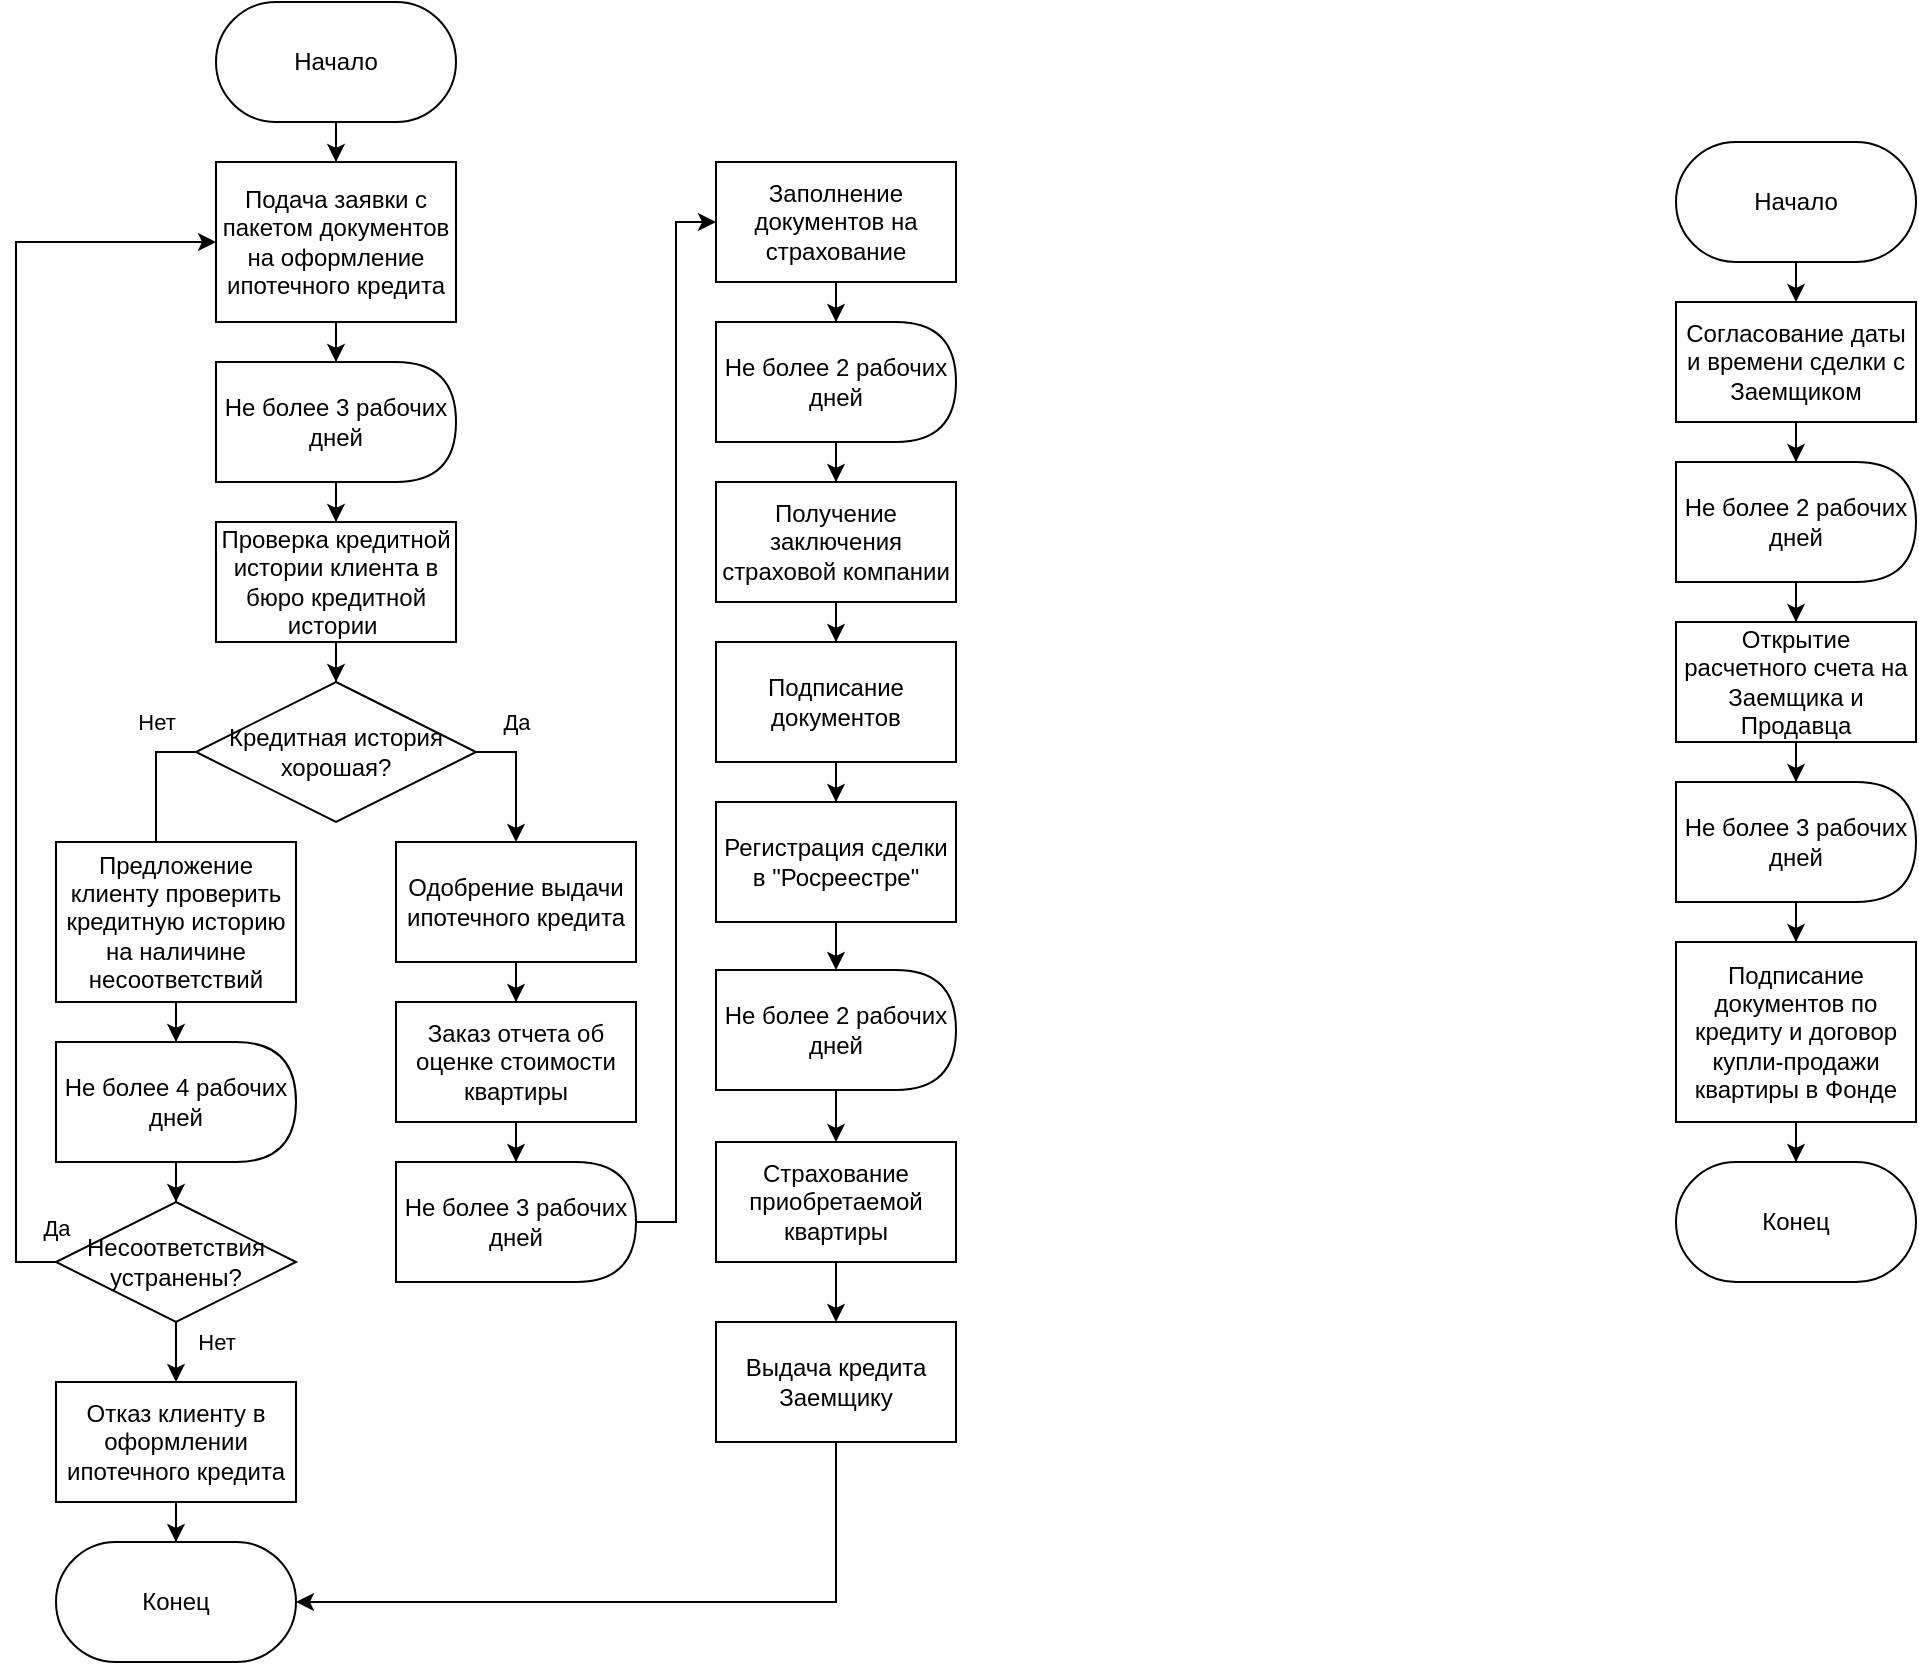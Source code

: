 <mxfile version="15.9.6" type="device"><diagram id="EHgCo5rWZq1Pnr8wmEDV" name="Страница 1"><mxGraphModel dx="1167" dy="1307" grid="1" gridSize="10" guides="1" tooltips="1" connect="1" arrows="1" fold="1" page="1" pageScale="1" pageWidth="827" pageHeight="1169" math="0" shadow="0"><root><mxCell id="0"/><mxCell id="1" parent="0"/><mxCell id="bA_4YuGR4IpTnptAVS1W-7" value="" style="edgeStyle=orthogonalEdgeStyle;rounded=0;orthogonalLoop=1;jettySize=auto;html=1;" edge="1" parent="1" source="bA_4YuGR4IpTnptAVS1W-5" target="bA_4YuGR4IpTnptAVS1W-6"><mxGeometry relative="1" as="geometry"/></mxCell><mxCell id="bA_4YuGR4IpTnptAVS1W-5" value="Начало" style="rounded=1;whiteSpace=wrap;html=1;arcSize=50;" vertex="1" parent="1"><mxGeometry x="140" y="40" width="120" height="60" as="geometry"/></mxCell><mxCell id="bA_4YuGR4IpTnptAVS1W-9" value="" style="edgeStyle=orthogonalEdgeStyle;rounded=0;orthogonalLoop=1;jettySize=auto;html=1;" edge="1" parent="1" source="bA_4YuGR4IpTnptAVS1W-6" target="bA_4YuGR4IpTnptAVS1W-8"><mxGeometry relative="1" as="geometry"/></mxCell><mxCell id="bA_4YuGR4IpTnptAVS1W-6" value="Подача заявки с пакетом документов на оформление ипотечного кредита" style="rounded=0;whiteSpace=wrap;html=1;" vertex="1" parent="1"><mxGeometry x="140" y="120" width="120" height="80" as="geometry"/></mxCell><mxCell id="bA_4YuGR4IpTnptAVS1W-13" value="" style="edgeStyle=orthogonalEdgeStyle;rounded=0;orthogonalLoop=1;jettySize=auto;html=1;" edge="1" parent="1" source="bA_4YuGR4IpTnptAVS1W-8" target="bA_4YuGR4IpTnptAVS1W-12"><mxGeometry relative="1" as="geometry"/></mxCell><mxCell id="bA_4YuGR4IpTnptAVS1W-8" value="Не более 3 рабочих дней" style="shape=delay;whiteSpace=wrap;html=1;" vertex="1" parent="1"><mxGeometry x="140" y="220" width="120" height="60" as="geometry"/></mxCell><mxCell id="bA_4YuGR4IpTnptAVS1W-18" value="Нет" style="edgeStyle=orthogonalEdgeStyle;rounded=0;orthogonalLoop=1;jettySize=auto;html=1;exitX=0;exitY=0.5;exitDx=0;exitDy=0;" edge="1" parent="1" source="bA_4YuGR4IpTnptAVS1W-11" target="bA_4YuGR4IpTnptAVS1W-15"><mxGeometry x="-0.579" y="-15" relative="1" as="geometry"><mxPoint x="15" y="-15" as="offset"/></mxGeometry></mxCell><mxCell id="bA_4YuGR4IpTnptAVS1W-27" value="Да" style="edgeStyle=orthogonalEdgeStyle;rounded=0;orthogonalLoop=1;jettySize=auto;html=1;exitX=1;exitY=0.5;exitDx=0;exitDy=0;entryX=0.5;entryY=0;entryDx=0;entryDy=0;" edge="1" parent="1" source="bA_4YuGR4IpTnptAVS1W-11" target="bA_4YuGR4IpTnptAVS1W-26"><mxGeometry x="-0.385" y="-15" relative="1" as="geometry"><mxPoint x="15" y="-15" as="offset"/></mxGeometry></mxCell><mxCell id="bA_4YuGR4IpTnptAVS1W-11" value="Кредитная история хорошая?" style="rhombus;whiteSpace=wrap;html=1;" vertex="1" parent="1"><mxGeometry x="130" y="380" width="140" height="70" as="geometry"/></mxCell><mxCell id="bA_4YuGR4IpTnptAVS1W-14" style="edgeStyle=orthogonalEdgeStyle;rounded=0;orthogonalLoop=1;jettySize=auto;html=1;exitX=0.5;exitY=1;exitDx=0;exitDy=0;" edge="1" parent="1" source="bA_4YuGR4IpTnptAVS1W-12" target="bA_4YuGR4IpTnptAVS1W-11"><mxGeometry relative="1" as="geometry"/></mxCell><mxCell id="bA_4YuGR4IpTnptAVS1W-12" value="Проверка кредитной истории клиента в бюро кредитной истории&amp;nbsp;" style="rounded=0;whiteSpace=wrap;html=1;" vertex="1" parent="1"><mxGeometry x="140" y="300" width="120" height="60" as="geometry"/></mxCell><mxCell id="bA_4YuGR4IpTnptAVS1W-19" style="edgeStyle=orthogonalEdgeStyle;rounded=0;orthogonalLoop=1;jettySize=auto;html=1;exitX=0.5;exitY=1;exitDx=0;exitDy=0;" edge="1" parent="1" source="bA_4YuGR4IpTnptAVS1W-15" target="bA_4YuGR4IpTnptAVS1W-17"><mxGeometry relative="1" as="geometry"/></mxCell><mxCell id="bA_4YuGR4IpTnptAVS1W-15" value="Предложение клиенту проверить кредитную историю на наличине несоответствий" style="rounded=0;whiteSpace=wrap;html=1;" vertex="1" parent="1"><mxGeometry x="60" y="460" width="120" height="80" as="geometry"/></mxCell><mxCell id="bA_4YuGR4IpTnptAVS1W-21" value="Да" style="edgeStyle=orthogonalEdgeStyle;rounded=0;orthogonalLoop=1;jettySize=auto;html=1;exitX=0;exitY=0.5;exitDx=0;exitDy=0;entryX=0;entryY=0.5;entryDx=0;entryDy=0;" edge="1" parent="1" source="bA_4YuGR4IpTnptAVS1W-16" target="bA_4YuGR4IpTnptAVS1W-6"><mxGeometry x="-0.882" y="-20" relative="1" as="geometry"><mxPoint as="offset"/></mxGeometry></mxCell><mxCell id="bA_4YuGR4IpTnptAVS1W-23" value="Нет" style="edgeStyle=orthogonalEdgeStyle;rounded=0;orthogonalLoop=1;jettySize=auto;html=1;exitX=0.5;exitY=1;exitDx=0;exitDy=0;" edge="1" parent="1" source="bA_4YuGR4IpTnptAVS1W-16" target="bA_4YuGR4IpTnptAVS1W-22"><mxGeometry x="0.2" y="20" relative="1" as="geometry"><mxPoint as="offset"/></mxGeometry></mxCell><mxCell id="bA_4YuGR4IpTnptAVS1W-16" value="Несоответствия устранены?" style="rhombus;whiteSpace=wrap;html=1;" vertex="1" parent="1"><mxGeometry x="60" y="640" width="120" height="60" as="geometry"/></mxCell><mxCell id="bA_4YuGR4IpTnptAVS1W-20" style="edgeStyle=orthogonalEdgeStyle;rounded=0;orthogonalLoop=1;jettySize=auto;html=1;exitX=0.5;exitY=1;exitDx=0;exitDy=0;" edge="1" parent="1" source="bA_4YuGR4IpTnptAVS1W-17" target="bA_4YuGR4IpTnptAVS1W-16"><mxGeometry relative="1" as="geometry"/></mxCell><mxCell id="bA_4YuGR4IpTnptAVS1W-17" value="Не более 4 рабочих&lt;br&gt;дней" style="shape=delay;whiteSpace=wrap;html=1;" vertex="1" parent="1"><mxGeometry x="60" y="560" width="120" height="60" as="geometry"/></mxCell><mxCell id="bA_4YuGR4IpTnptAVS1W-25" style="edgeStyle=orthogonalEdgeStyle;rounded=0;orthogonalLoop=1;jettySize=auto;html=1;exitX=0.5;exitY=1;exitDx=0;exitDy=0;" edge="1" parent="1" source="bA_4YuGR4IpTnptAVS1W-22" target="bA_4YuGR4IpTnptAVS1W-24"><mxGeometry relative="1" as="geometry"/></mxCell><mxCell id="bA_4YuGR4IpTnptAVS1W-22" value="Отказ клиенту в оформлении ипотечного кредита" style="rounded=0;whiteSpace=wrap;html=1;" vertex="1" parent="1"><mxGeometry x="60" y="730" width="120" height="60" as="geometry"/></mxCell><mxCell id="bA_4YuGR4IpTnptAVS1W-24" value="Конец" style="rounded=1;whiteSpace=wrap;html=1;arcSize=50;" vertex="1" parent="1"><mxGeometry x="60" y="810" width="120" height="60" as="geometry"/></mxCell><mxCell id="bA_4YuGR4IpTnptAVS1W-29" style="edgeStyle=orthogonalEdgeStyle;rounded=0;orthogonalLoop=1;jettySize=auto;html=1;exitX=0.5;exitY=1;exitDx=0;exitDy=0;" edge="1" parent="1" source="bA_4YuGR4IpTnptAVS1W-26" target="bA_4YuGR4IpTnptAVS1W-28"><mxGeometry relative="1" as="geometry"/></mxCell><mxCell id="bA_4YuGR4IpTnptAVS1W-26" value="Одобрение выдачи ипотечного кредита" style="rounded=0;whiteSpace=wrap;html=1;" vertex="1" parent="1"><mxGeometry x="230" y="460" width="120" height="60" as="geometry"/></mxCell><mxCell id="bA_4YuGR4IpTnptAVS1W-31" style="edgeStyle=orthogonalEdgeStyle;rounded=0;orthogonalLoop=1;jettySize=auto;html=1;exitX=0.5;exitY=1;exitDx=0;exitDy=0;" edge="1" parent="1" source="bA_4YuGR4IpTnptAVS1W-28" target="bA_4YuGR4IpTnptAVS1W-30"><mxGeometry relative="1" as="geometry"/></mxCell><mxCell id="bA_4YuGR4IpTnptAVS1W-28" value="Заказ отчета об оценке стоимости квартиры" style="rounded=0;whiteSpace=wrap;html=1;" vertex="1" parent="1"><mxGeometry x="230" y="540" width="120" height="60" as="geometry"/></mxCell><mxCell id="bA_4YuGR4IpTnptAVS1W-33" style="edgeStyle=orthogonalEdgeStyle;rounded=0;orthogonalLoop=1;jettySize=auto;html=1;exitX=1;exitY=0.5;exitDx=0;exitDy=0;entryX=0;entryY=0.5;entryDx=0;entryDy=0;" edge="1" parent="1" source="bA_4YuGR4IpTnptAVS1W-30" target="bA_4YuGR4IpTnptAVS1W-32"><mxGeometry relative="1" as="geometry"/></mxCell><mxCell id="bA_4YuGR4IpTnptAVS1W-30" value="Не более 3 рабочих дней" style="shape=delay;whiteSpace=wrap;html=1;" vertex="1" parent="1"><mxGeometry x="230" y="620" width="120" height="60" as="geometry"/></mxCell><mxCell id="bA_4YuGR4IpTnptAVS1W-35" style="edgeStyle=orthogonalEdgeStyle;rounded=0;orthogonalLoop=1;jettySize=auto;html=1;exitX=0.5;exitY=1;exitDx=0;exitDy=0;" edge="1" parent="1" source="bA_4YuGR4IpTnptAVS1W-32" target="bA_4YuGR4IpTnptAVS1W-34"><mxGeometry relative="1" as="geometry"/></mxCell><mxCell id="bA_4YuGR4IpTnptAVS1W-32" value="Заполнение документов на страхование" style="rounded=0;whiteSpace=wrap;html=1;" vertex="1" parent="1"><mxGeometry x="390" y="120" width="120" height="60" as="geometry"/></mxCell><mxCell id="bA_4YuGR4IpTnptAVS1W-37" style="edgeStyle=orthogonalEdgeStyle;rounded=0;orthogonalLoop=1;jettySize=auto;html=1;exitX=0.5;exitY=1;exitDx=0;exitDy=0;" edge="1" parent="1" source="bA_4YuGR4IpTnptAVS1W-34" target="bA_4YuGR4IpTnptAVS1W-36"><mxGeometry relative="1" as="geometry"/></mxCell><mxCell id="bA_4YuGR4IpTnptAVS1W-34" value="Не более 2 рабочих дней" style="shape=delay;whiteSpace=wrap;html=1;" vertex="1" parent="1"><mxGeometry x="390" y="200" width="120" height="60" as="geometry"/></mxCell><mxCell id="bA_4YuGR4IpTnptAVS1W-39" style="edgeStyle=orthogonalEdgeStyle;rounded=0;orthogonalLoop=1;jettySize=auto;html=1;exitX=0.5;exitY=1;exitDx=0;exitDy=0;" edge="1" parent="1" source="bA_4YuGR4IpTnptAVS1W-36" target="bA_4YuGR4IpTnptAVS1W-38"><mxGeometry relative="1" as="geometry"/></mxCell><mxCell id="bA_4YuGR4IpTnptAVS1W-36" value="Получение заключения страховой компании" style="rounded=0;whiteSpace=wrap;html=1;" vertex="1" parent="1"><mxGeometry x="390" y="280" width="120" height="60" as="geometry"/></mxCell><mxCell id="bA_4YuGR4IpTnptAVS1W-42" style="edgeStyle=orthogonalEdgeStyle;rounded=0;orthogonalLoop=1;jettySize=auto;html=1;exitX=0.5;exitY=1;exitDx=0;exitDy=0;" edge="1" parent="1" source="bA_4YuGR4IpTnptAVS1W-38" target="bA_4YuGR4IpTnptAVS1W-41"><mxGeometry relative="1" as="geometry"/></mxCell><mxCell id="bA_4YuGR4IpTnptAVS1W-38" value="Подписание документов" style="rounded=0;whiteSpace=wrap;html=1;" vertex="1" parent="1"><mxGeometry x="390" y="360" width="120" height="60" as="geometry"/></mxCell><mxCell id="bA_4YuGR4IpTnptAVS1W-52" style="edgeStyle=orthogonalEdgeStyle;rounded=0;orthogonalLoop=1;jettySize=auto;html=1;exitX=0.5;exitY=1;exitDx=0;exitDy=0;" edge="1" parent="1" source="bA_4YuGR4IpTnptAVS1W-41" target="bA_4YuGR4IpTnptAVS1W-51"><mxGeometry relative="1" as="geometry"/></mxCell><mxCell id="bA_4YuGR4IpTnptAVS1W-41" value="Регистрация сделки в &quot;Росреестре&quot;" style="rounded=0;whiteSpace=wrap;html=1;" vertex="1" parent="1"><mxGeometry x="390" y="440" width="120" height="60" as="geometry"/></mxCell><mxCell id="bA_4YuGR4IpTnptAVS1W-47" style="edgeStyle=orthogonalEdgeStyle;rounded=0;orthogonalLoop=1;jettySize=auto;html=1;exitX=0.5;exitY=1;exitDx=0;exitDy=0;entryX=0.5;entryY=0;entryDx=0;entryDy=0;" edge="1" parent="1" source="bA_4YuGR4IpTnptAVS1W-43" target="bA_4YuGR4IpTnptAVS1W-45"><mxGeometry relative="1" as="geometry"/></mxCell><mxCell id="bA_4YuGR4IpTnptAVS1W-43" value="Страхование приобретаемой квартиры" style="rounded=0;whiteSpace=wrap;html=1;" vertex="1" parent="1"><mxGeometry x="390" y="610" width="120" height="60" as="geometry"/></mxCell><mxCell id="bA_4YuGR4IpTnptAVS1W-50" style="edgeStyle=orthogonalEdgeStyle;rounded=0;orthogonalLoop=1;jettySize=auto;html=1;exitX=0.5;exitY=1;exitDx=0;exitDy=0;entryX=1;entryY=0.5;entryDx=0;entryDy=0;" edge="1" parent="1" source="bA_4YuGR4IpTnptAVS1W-45" target="bA_4YuGR4IpTnptAVS1W-24"><mxGeometry relative="1" as="geometry"/></mxCell><mxCell id="bA_4YuGR4IpTnptAVS1W-45" value="Выдача кредита Заемщику" style="rounded=0;whiteSpace=wrap;html=1;" vertex="1" parent="1"><mxGeometry x="390" y="700" width="120" height="60" as="geometry"/></mxCell><mxCell id="bA_4YuGR4IpTnptAVS1W-53" style="edgeStyle=orthogonalEdgeStyle;rounded=0;orthogonalLoop=1;jettySize=auto;html=1;exitX=0.5;exitY=1;exitDx=0;exitDy=0;entryX=0.5;entryY=0;entryDx=0;entryDy=0;" edge="1" parent="1" source="bA_4YuGR4IpTnptAVS1W-51" target="bA_4YuGR4IpTnptAVS1W-43"><mxGeometry relative="1" as="geometry"/></mxCell><mxCell id="bA_4YuGR4IpTnptAVS1W-51" value="Не более 2 рабочих дней" style="shape=delay;whiteSpace=wrap;html=1;" vertex="1" parent="1"><mxGeometry x="390" y="524" width="120" height="60" as="geometry"/></mxCell><mxCell id="bA_4YuGR4IpTnptAVS1W-56" style="edgeStyle=orthogonalEdgeStyle;rounded=0;orthogonalLoop=1;jettySize=auto;html=1;exitX=0.5;exitY=1;exitDx=0;exitDy=0;entryX=0.5;entryY=0;entryDx=0;entryDy=0;" edge="1" parent="1" source="bA_4YuGR4IpTnptAVS1W-54" target="bA_4YuGR4IpTnptAVS1W-55"><mxGeometry relative="1" as="geometry"/></mxCell><mxCell id="bA_4YuGR4IpTnptAVS1W-54" value="Начало" style="rounded=1;whiteSpace=wrap;html=1;arcSize=50;" vertex="1" parent="1"><mxGeometry x="870" y="110" width="120" height="60" as="geometry"/></mxCell><mxCell id="bA_4YuGR4IpTnptAVS1W-59" style="edgeStyle=orthogonalEdgeStyle;rounded=0;orthogonalLoop=1;jettySize=auto;html=1;exitX=0.5;exitY=1;exitDx=0;exitDy=0;" edge="1" parent="1" source="bA_4YuGR4IpTnptAVS1W-55" target="bA_4YuGR4IpTnptAVS1W-57"><mxGeometry relative="1" as="geometry"/></mxCell><mxCell id="bA_4YuGR4IpTnptAVS1W-55" value="Согласование даты и времени сделки с Заемщиком" style="rounded=0;whiteSpace=wrap;html=1;" vertex="1" parent="1"><mxGeometry x="870" y="190" width="120" height="60" as="geometry"/></mxCell><mxCell id="bA_4YuGR4IpTnptAVS1W-62" style="edgeStyle=orthogonalEdgeStyle;rounded=0;orthogonalLoop=1;jettySize=auto;html=1;exitX=0.5;exitY=1;exitDx=0;exitDy=0;" edge="1" parent="1" source="bA_4YuGR4IpTnptAVS1W-57" target="bA_4YuGR4IpTnptAVS1W-60"><mxGeometry relative="1" as="geometry"/></mxCell><mxCell id="bA_4YuGR4IpTnptAVS1W-57" value="Не более 2 рабочих дней" style="shape=delay;whiteSpace=wrap;html=1;" vertex="1" parent="1"><mxGeometry x="870" y="270" width="120" height="60" as="geometry"/></mxCell><mxCell id="bA_4YuGR4IpTnptAVS1W-65" style="edgeStyle=orthogonalEdgeStyle;rounded=0;orthogonalLoop=1;jettySize=auto;html=1;exitX=0.5;exitY=1;exitDx=0;exitDy=0;" edge="1" parent="1" source="bA_4YuGR4IpTnptAVS1W-58" target="bA_4YuGR4IpTnptAVS1W-64"><mxGeometry relative="1" as="geometry"/></mxCell><mxCell id="bA_4YuGR4IpTnptAVS1W-58" value="Не более 3 рабочих дней" style="shape=delay;whiteSpace=wrap;html=1;" vertex="1" parent="1"><mxGeometry x="870" y="430" width="120" height="60" as="geometry"/></mxCell><mxCell id="bA_4YuGR4IpTnptAVS1W-63" style="edgeStyle=orthogonalEdgeStyle;rounded=0;orthogonalLoop=1;jettySize=auto;html=1;exitX=0.5;exitY=1;exitDx=0;exitDy=0;" edge="1" parent="1" source="bA_4YuGR4IpTnptAVS1W-60" target="bA_4YuGR4IpTnptAVS1W-58"><mxGeometry relative="1" as="geometry"/></mxCell><mxCell id="bA_4YuGR4IpTnptAVS1W-60" value="Открытие расчетного счета на Заемщика и Продавца" style="rounded=0;whiteSpace=wrap;html=1;" vertex="1" parent="1"><mxGeometry x="870" y="350" width="120" height="60" as="geometry"/></mxCell><mxCell id="bA_4YuGR4IpTnptAVS1W-67" style="edgeStyle=orthogonalEdgeStyle;rounded=0;orthogonalLoop=1;jettySize=auto;html=1;exitX=0.5;exitY=1;exitDx=0;exitDy=0;" edge="1" parent="1" source="bA_4YuGR4IpTnptAVS1W-64" target="bA_4YuGR4IpTnptAVS1W-66"><mxGeometry relative="1" as="geometry"/></mxCell><mxCell id="bA_4YuGR4IpTnptAVS1W-64" value="Подписание документов по кредиту и договор купли-продажи квартиры в Фонде" style="rounded=0;whiteSpace=wrap;html=1;" vertex="1" parent="1"><mxGeometry x="870" y="510" width="120" height="90" as="geometry"/></mxCell><mxCell id="bA_4YuGR4IpTnptAVS1W-66" value="Конец" style="rounded=1;whiteSpace=wrap;html=1;arcSize=50;" vertex="1" parent="1"><mxGeometry x="870" y="620" width="120" height="60" as="geometry"/></mxCell></root></mxGraphModel></diagram></mxfile>